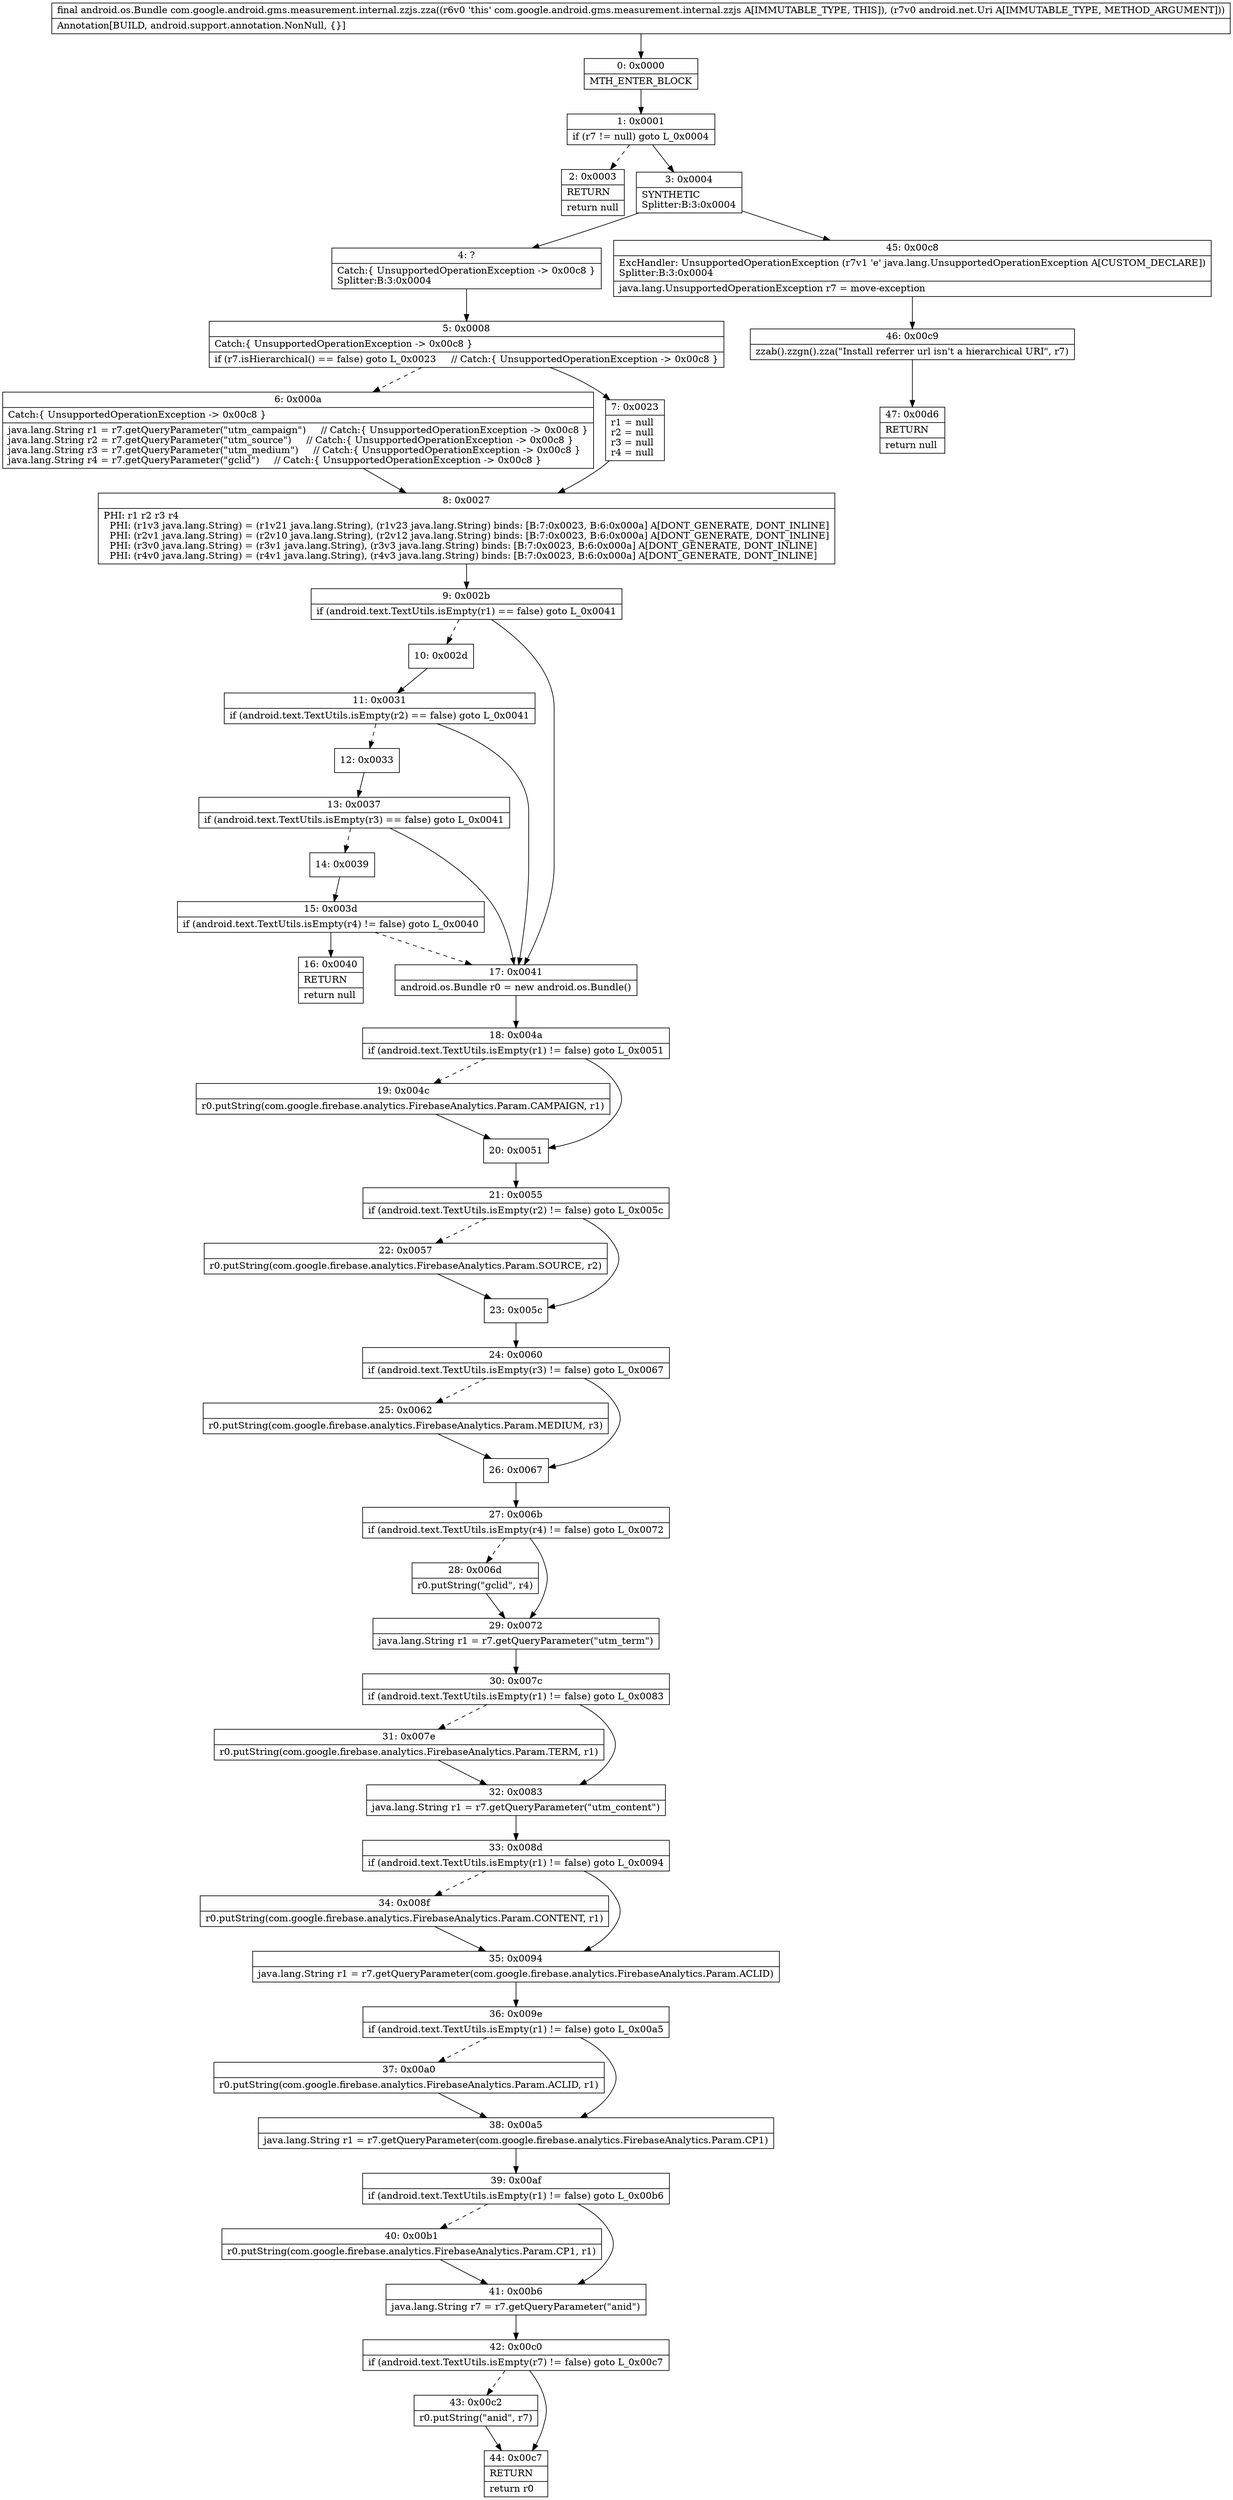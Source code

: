 digraph "CFG forcom.google.android.gms.measurement.internal.zzjs.zza(Landroid\/net\/Uri;)Landroid\/os\/Bundle;" {
Node_0 [shape=record,label="{0\:\ 0x0000|MTH_ENTER_BLOCK\l}"];
Node_1 [shape=record,label="{1\:\ 0x0001|if (r7 != null) goto L_0x0004\l}"];
Node_2 [shape=record,label="{2\:\ 0x0003|RETURN\l|return null\l}"];
Node_3 [shape=record,label="{3\:\ 0x0004|SYNTHETIC\lSplitter:B:3:0x0004\l}"];
Node_4 [shape=record,label="{4\:\ ?|Catch:\{ UnsupportedOperationException \-\> 0x00c8 \}\lSplitter:B:3:0x0004\l}"];
Node_5 [shape=record,label="{5\:\ 0x0008|Catch:\{ UnsupportedOperationException \-\> 0x00c8 \}\l|if (r7.isHierarchical() == false) goto L_0x0023     \/\/ Catch:\{ UnsupportedOperationException \-\> 0x00c8 \}\l}"];
Node_6 [shape=record,label="{6\:\ 0x000a|Catch:\{ UnsupportedOperationException \-\> 0x00c8 \}\l|java.lang.String r1 = r7.getQueryParameter(\"utm_campaign\")     \/\/ Catch:\{ UnsupportedOperationException \-\> 0x00c8 \}\ljava.lang.String r2 = r7.getQueryParameter(\"utm_source\")     \/\/ Catch:\{ UnsupportedOperationException \-\> 0x00c8 \}\ljava.lang.String r3 = r7.getQueryParameter(\"utm_medium\")     \/\/ Catch:\{ UnsupportedOperationException \-\> 0x00c8 \}\ljava.lang.String r4 = r7.getQueryParameter(\"gclid\")     \/\/ Catch:\{ UnsupportedOperationException \-\> 0x00c8 \}\l}"];
Node_7 [shape=record,label="{7\:\ 0x0023|r1 = null\lr2 = null\lr3 = null\lr4 = null\l}"];
Node_8 [shape=record,label="{8\:\ 0x0027|PHI: r1 r2 r3 r4 \l  PHI: (r1v3 java.lang.String) = (r1v21 java.lang.String), (r1v23 java.lang.String) binds: [B:7:0x0023, B:6:0x000a] A[DONT_GENERATE, DONT_INLINE]\l  PHI: (r2v1 java.lang.String) = (r2v10 java.lang.String), (r2v12 java.lang.String) binds: [B:7:0x0023, B:6:0x000a] A[DONT_GENERATE, DONT_INLINE]\l  PHI: (r3v0 java.lang.String) = (r3v1 java.lang.String), (r3v3 java.lang.String) binds: [B:7:0x0023, B:6:0x000a] A[DONT_GENERATE, DONT_INLINE]\l  PHI: (r4v0 java.lang.String) = (r4v1 java.lang.String), (r4v3 java.lang.String) binds: [B:7:0x0023, B:6:0x000a] A[DONT_GENERATE, DONT_INLINE]\l}"];
Node_9 [shape=record,label="{9\:\ 0x002b|if (android.text.TextUtils.isEmpty(r1) == false) goto L_0x0041\l}"];
Node_10 [shape=record,label="{10\:\ 0x002d}"];
Node_11 [shape=record,label="{11\:\ 0x0031|if (android.text.TextUtils.isEmpty(r2) == false) goto L_0x0041\l}"];
Node_12 [shape=record,label="{12\:\ 0x0033}"];
Node_13 [shape=record,label="{13\:\ 0x0037|if (android.text.TextUtils.isEmpty(r3) == false) goto L_0x0041\l}"];
Node_14 [shape=record,label="{14\:\ 0x0039}"];
Node_15 [shape=record,label="{15\:\ 0x003d|if (android.text.TextUtils.isEmpty(r4) != false) goto L_0x0040\l}"];
Node_16 [shape=record,label="{16\:\ 0x0040|RETURN\l|return null\l}"];
Node_17 [shape=record,label="{17\:\ 0x0041|android.os.Bundle r0 = new android.os.Bundle()\l}"];
Node_18 [shape=record,label="{18\:\ 0x004a|if (android.text.TextUtils.isEmpty(r1) != false) goto L_0x0051\l}"];
Node_19 [shape=record,label="{19\:\ 0x004c|r0.putString(com.google.firebase.analytics.FirebaseAnalytics.Param.CAMPAIGN, r1)\l}"];
Node_20 [shape=record,label="{20\:\ 0x0051}"];
Node_21 [shape=record,label="{21\:\ 0x0055|if (android.text.TextUtils.isEmpty(r2) != false) goto L_0x005c\l}"];
Node_22 [shape=record,label="{22\:\ 0x0057|r0.putString(com.google.firebase.analytics.FirebaseAnalytics.Param.SOURCE, r2)\l}"];
Node_23 [shape=record,label="{23\:\ 0x005c}"];
Node_24 [shape=record,label="{24\:\ 0x0060|if (android.text.TextUtils.isEmpty(r3) != false) goto L_0x0067\l}"];
Node_25 [shape=record,label="{25\:\ 0x0062|r0.putString(com.google.firebase.analytics.FirebaseAnalytics.Param.MEDIUM, r3)\l}"];
Node_26 [shape=record,label="{26\:\ 0x0067}"];
Node_27 [shape=record,label="{27\:\ 0x006b|if (android.text.TextUtils.isEmpty(r4) != false) goto L_0x0072\l}"];
Node_28 [shape=record,label="{28\:\ 0x006d|r0.putString(\"gclid\", r4)\l}"];
Node_29 [shape=record,label="{29\:\ 0x0072|java.lang.String r1 = r7.getQueryParameter(\"utm_term\")\l}"];
Node_30 [shape=record,label="{30\:\ 0x007c|if (android.text.TextUtils.isEmpty(r1) != false) goto L_0x0083\l}"];
Node_31 [shape=record,label="{31\:\ 0x007e|r0.putString(com.google.firebase.analytics.FirebaseAnalytics.Param.TERM, r1)\l}"];
Node_32 [shape=record,label="{32\:\ 0x0083|java.lang.String r1 = r7.getQueryParameter(\"utm_content\")\l}"];
Node_33 [shape=record,label="{33\:\ 0x008d|if (android.text.TextUtils.isEmpty(r1) != false) goto L_0x0094\l}"];
Node_34 [shape=record,label="{34\:\ 0x008f|r0.putString(com.google.firebase.analytics.FirebaseAnalytics.Param.CONTENT, r1)\l}"];
Node_35 [shape=record,label="{35\:\ 0x0094|java.lang.String r1 = r7.getQueryParameter(com.google.firebase.analytics.FirebaseAnalytics.Param.ACLID)\l}"];
Node_36 [shape=record,label="{36\:\ 0x009e|if (android.text.TextUtils.isEmpty(r1) != false) goto L_0x00a5\l}"];
Node_37 [shape=record,label="{37\:\ 0x00a0|r0.putString(com.google.firebase.analytics.FirebaseAnalytics.Param.ACLID, r1)\l}"];
Node_38 [shape=record,label="{38\:\ 0x00a5|java.lang.String r1 = r7.getQueryParameter(com.google.firebase.analytics.FirebaseAnalytics.Param.CP1)\l}"];
Node_39 [shape=record,label="{39\:\ 0x00af|if (android.text.TextUtils.isEmpty(r1) != false) goto L_0x00b6\l}"];
Node_40 [shape=record,label="{40\:\ 0x00b1|r0.putString(com.google.firebase.analytics.FirebaseAnalytics.Param.CP1, r1)\l}"];
Node_41 [shape=record,label="{41\:\ 0x00b6|java.lang.String r7 = r7.getQueryParameter(\"anid\")\l}"];
Node_42 [shape=record,label="{42\:\ 0x00c0|if (android.text.TextUtils.isEmpty(r7) != false) goto L_0x00c7\l}"];
Node_43 [shape=record,label="{43\:\ 0x00c2|r0.putString(\"anid\", r7)\l}"];
Node_44 [shape=record,label="{44\:\ 0x00c7|RETURN\l|return r0\l}"];
Node_45 [shape=record,label="{45\:\ 0x00c8|ExcHandler: UnsupportedOperationException (r7v1 'e' java.lang.UnsupportedOperationException A[CUSTOM_DECLARE])\lSplitter:B:3:0x0004\l|java.lang.UnsupportedOperationException r7 = move\-exception\l}"];
Node_46 [shape=record,label="{46\:\ 0x00c9|zzab().zzgn().zza(\"Install referrer url isn't a hierarchical URI\", r7)\l}"];
Node_47 [shape=record,label="{47\:\ 0x00d6|RETURN\l|return null\l}"];
MethodNode[shape=record,label="{final android.os.Bundle com.google.android.gms.measurement.internal.zzjs.zza((r6v0 'this' com.google.android.gms.measurement.internal.zzjs A[IMMUTABLE_TYPE, THIS]), (r7v0 android.net.Uri A[IMMUTABLE_TYPE, METHOD_ARGUMENT]))  | Annotation[BUILD, android.support.annotation.NonNull, \{\}]\l}"];
MethodNode -> Node_0;
Node_0 -> Node_1;
Node_1 -> Node_2[style=dashed];
Node_1 -> Node_3;
Node_3 -> Node_4;
Node_3 -> Node_45;
Node_4 -> Node_5;
Node_5 -> Node_6[style=dashed];
Node_5 -> Node_7;
Node_6 -> Node_8;
Node_7 -> Node_8;
Node_8 -> Node_9;
Node_9 -> Node_10[style=dashed];
Node_9 -> Node_17;
Node_10 -> Node_11;
Node_11 -> Node_12[style=dashed];
Node_11 -> Node_17;
Node_12 -> Node_13;
Node_13 -> Node_14[style=dashed];
Node_13 -> Node_17;
Node_14 -> Node_15;
Node_15 -> Node_16;
Node_15 -> Node_17[style=dashed];
Node_17 -> Node_18;
Node_18 -> Node_19[style=dashed];
Node_18 -> Node_20;
Node_19 -> Node_20;
Node_20 -> Node_21;
Node_21 -> Node_22[style=dashed];
Node_21 -> Node_23;
Node_22 -> Node_23;
Node_23 -> Node_24;
Node_24 -> Node_25[style=dashed];
Node_24 -> Node_26;
Node_25 -> Node_26;
Node_26 -> Node_27;
Node_27 -> Node_28[style=dashed];
Node_27 -> Node_29;
Node_28 -> Node_29;
Node_29 -> Node_30;
Node_30 -> Node_31[style=dashed];
Node_30 -> Node_32;
Node_31 -> Node_32;
Node_32 -> Node_33;
Node_33 -> Node_34[style=dashed];
Node_33 -> Node_35;
Node_34 -> Node_35;
Node_35 -> Node_36;
Node_36 -> Node_37[style=dashed];
Node_36 -> Node_38;
Node_37 -> Node_38;
Node_38 -> Node_39;
Node_39 -> Node_40[style=dashed];
Node_39 -> Node_41;
Node_40 -> Node_41;
Node_41 -> Node_42;
Node_42 -> Node_43[style=dashed];
Node_42 -> Node_44;
Node_43 -> Node_44;
Node_45 -> Node_46;
Node_46 -> Node_47;
}


